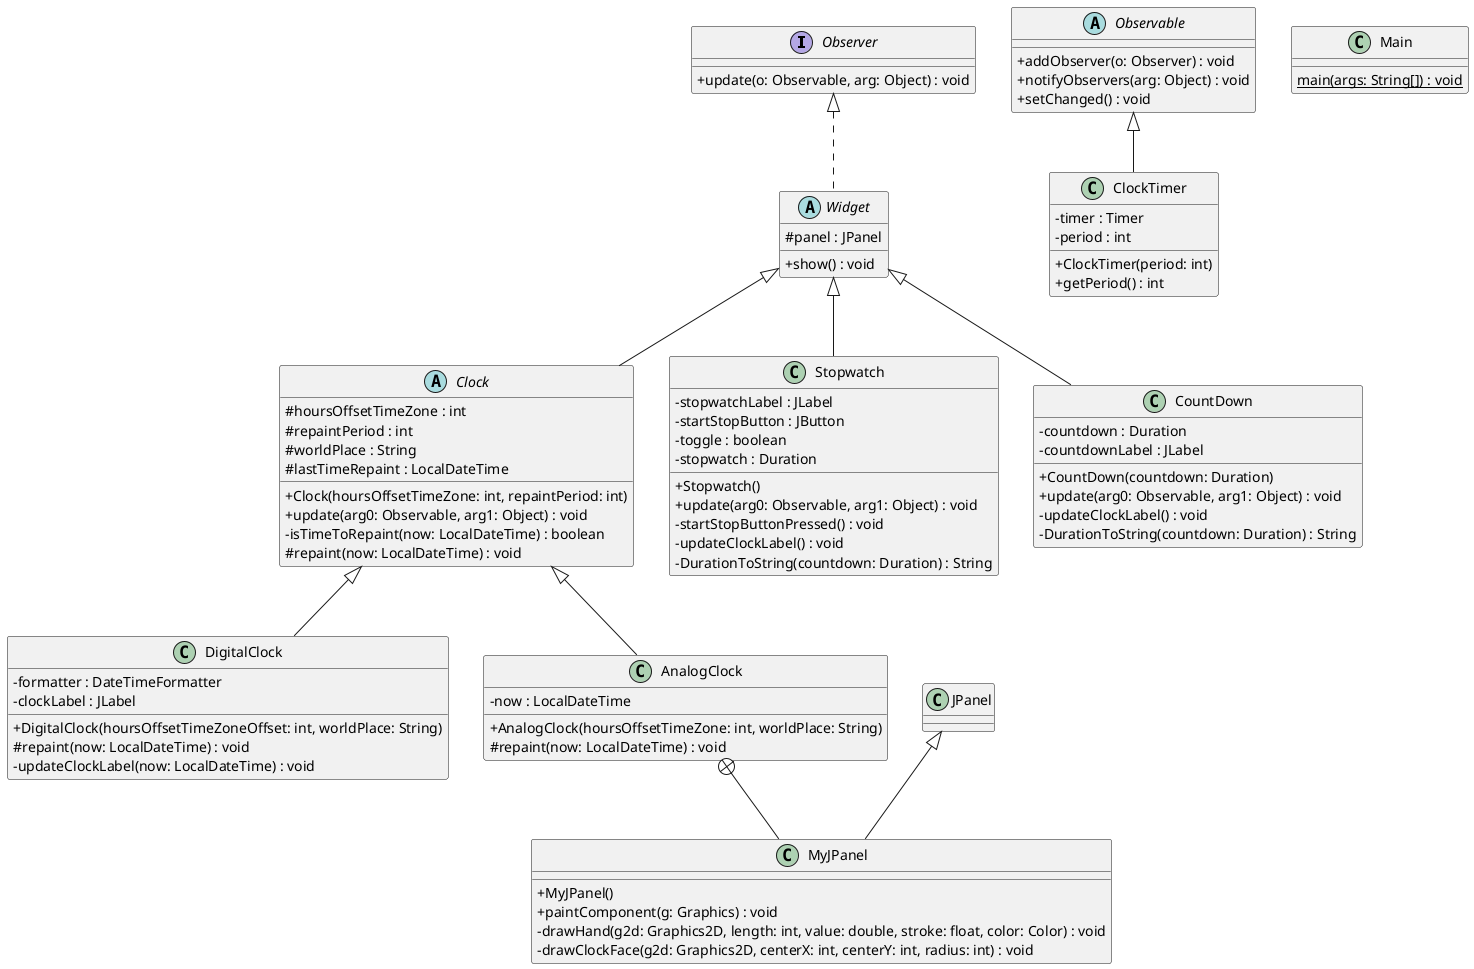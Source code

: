@startuml
'https://plantuml.com/class-diagram
skinparam classAttributeIconSize 0

interface Observer {
  + update(o: Observable, arg: Object) : void
}

abstract class Observable {
  + addObserver(o: Observer) : void
  + notifyObservers(arg: Object) : void
  + setChanged() : void
}

abstract class Widget implements Observer {
  # panel : JPanel
  + show() : void
}

class ClockTimer extends Observable {
  - timer : Timer
  - period : int
  + ClockTimer(period: int)
  + getPeriod() : int
}

abstract class Clock extends Widget {
  # hoursOffsetTimeZone : int
  # repaintPeriod : int
  # worldPlace : String
  # lastTimeRepaint : LocalDateTime
  + Clock(hoursOffsetTimeZone: int, repaintPeriod: int)
  + update(arg0: Observable, arg1: Object) : void
  - isTimeToRepaint(now: LocalDateTime) : boolean
  # repaint(now: LocalDateTime) : void
}

class DigitalClock extends Clock {
  - formatter : DateTimeFormatter
  - clockLabel : JLabel
  + DigitalClock(hoursOffsetTimeZoneOffset: int, worldPlace: String)
  # repaint(now: LocalDateTime) : void
  - updateClockLabel(now: LocalDateTime) : void
}

class AnalogClock extends Clock {
  - now : LocalDateTime
  + AnalogClock(hoursOffsetTimeZone: int, worldPlace: String)
  # repaint(now: LocalDateTime) : void
}

class MyJPanel extends JPanel{
  + MyJPanel()
  + paintComponent(g: Graphics) : void
  - drawHand(g2d: Graphics2D, length: int, value: double, stroke: float, color: Color) : void
  - drawClockFace(g2d: Graphics2D, centerX: int, centerY: int, radius: int) : void
}


class Stopwatch extends Widget {
  - stopwatchLabel : JLabel
  - startStopButton : JButton
  - toggle : boolean
  - stopwatch : Duration
  + Stopwatch()
  + update(arg0: Observable, arg1: Object) : void
  - startStopButtonPressed() : void
  - updateClockLabel() : void
  - DurationToString(countdown: Duration) : String
}


class CountDown extends Widget {
  - countdown : Duration
  - countdownLabel : JLabel
  + CountDown(countdown: Duration)
  + update(arg0: Observable, arg1: Object) : void
  - updateClockLabel() : void
  - DurationToString(countdown: Duration) : String
}

class Main {
  {static} main(args: String[]) : void
}

AnalogClock +-- MyJPanel

@enduml
